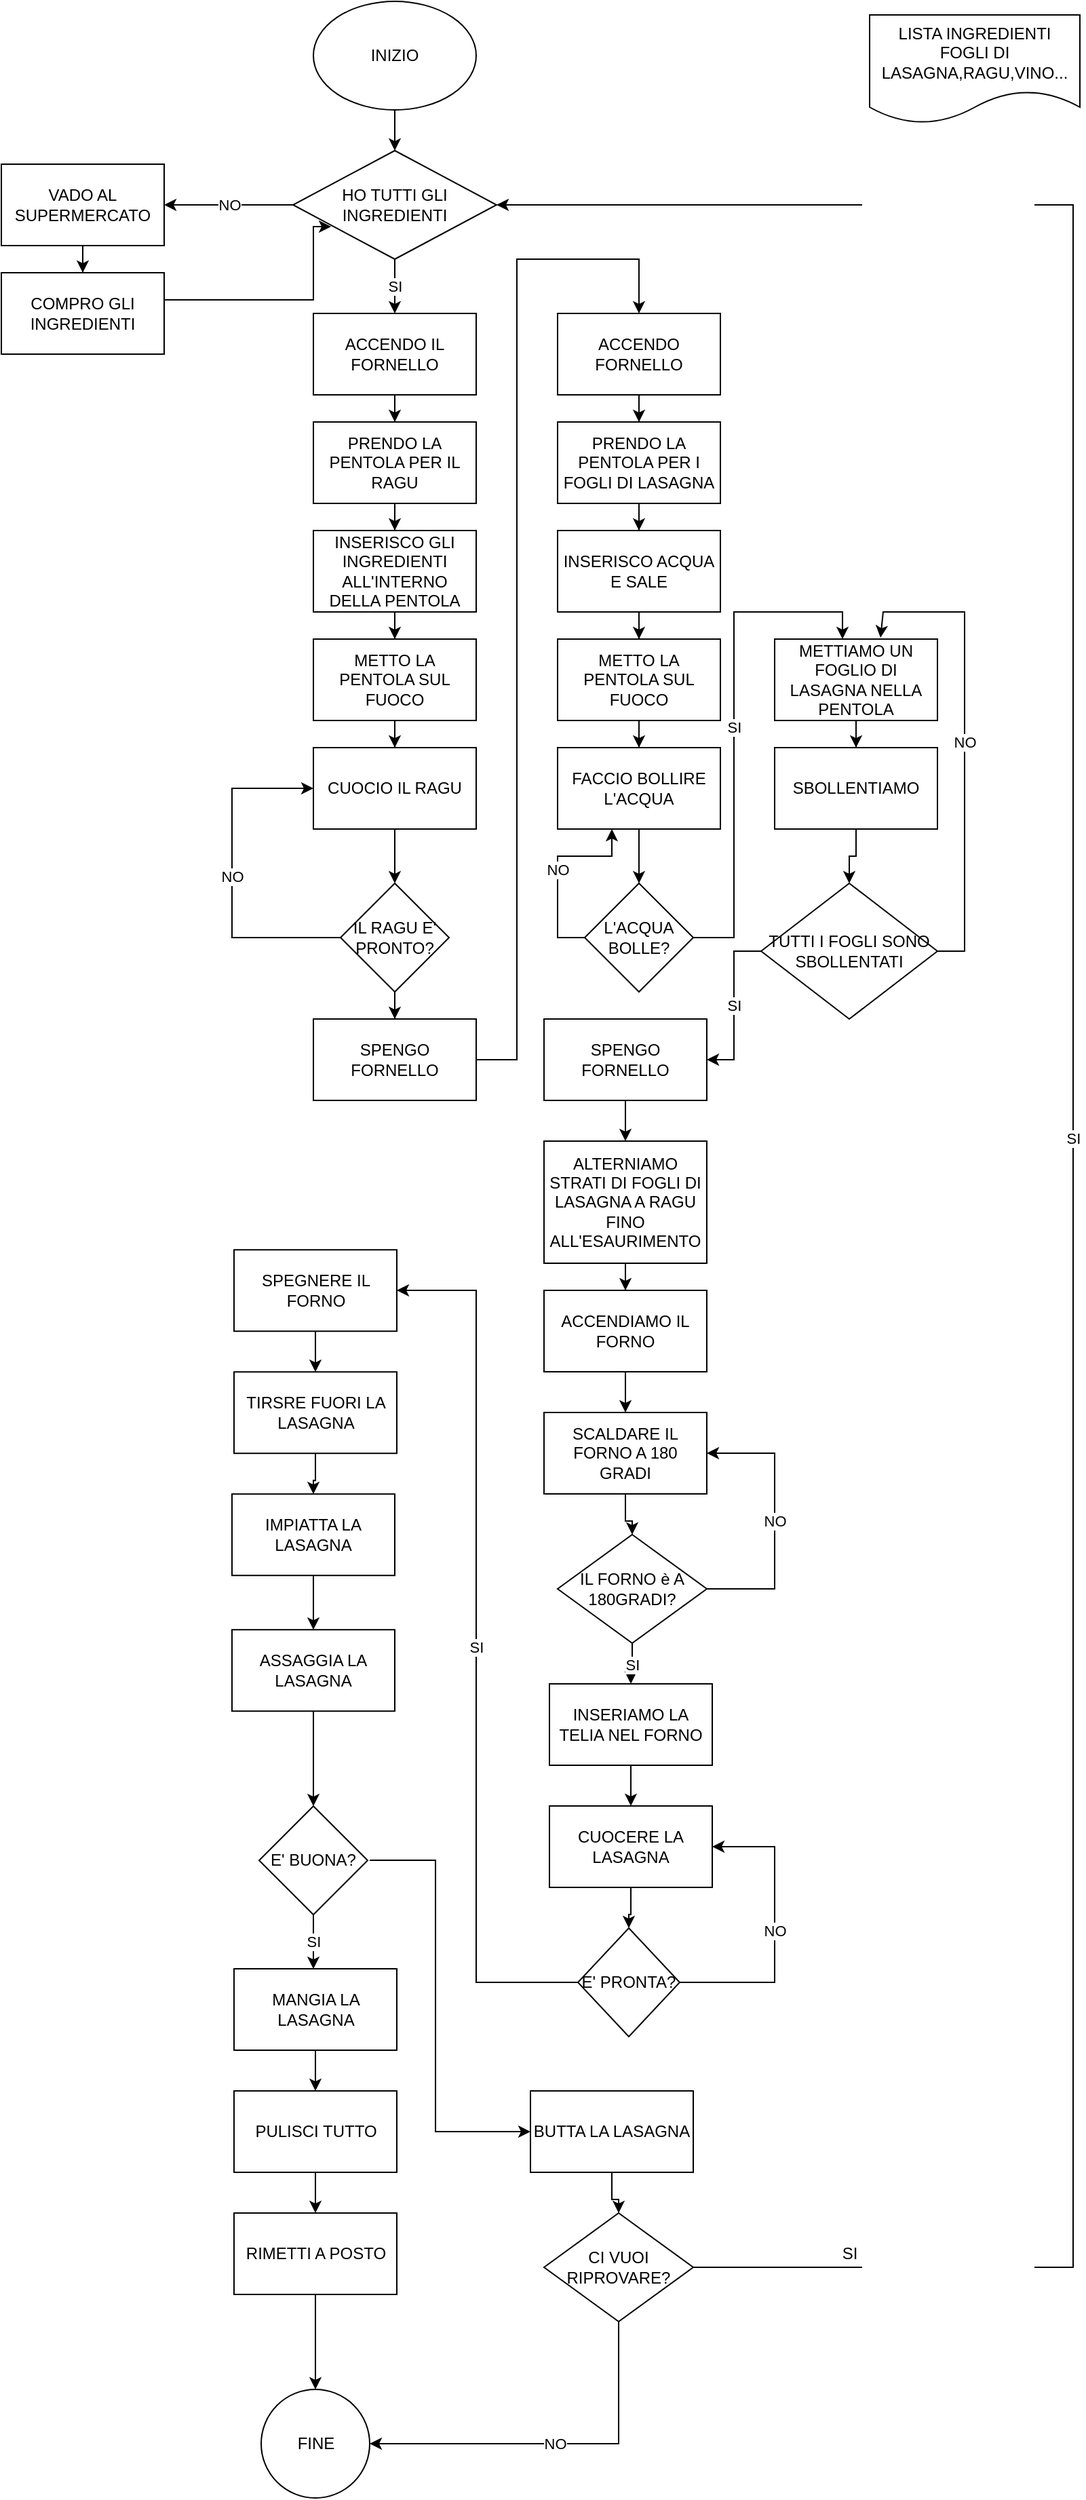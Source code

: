 <mxfile version="24.0.7" type="device">
  <diagram name="Pagina-1" id="tHu5KmgdZ8M9CxIbAbxw">
    <mxGraphModel dx="1109" dy="634" grid="1" gridSize="10" guides="1" tooltips="1" connect="1" arrows="1" fold="1" page="1" pageScale="1" pageWidth="827" pageHeight="1169" math="0" shadow="0">
      <root>
        <mxCell id="0" />
        <mxCell id="1" parent="0" />
        <mxCell id="xV7-4UzJK3iDp9NhzU9v-4" value="" style="edgeStyle=orthogonalEdgeStyle;rounded=0;orthogonalLoop=1;jettySize=auto;html=1;" edge="1" parent="1" source="xV7-4UzJK3iDp9NhzU9v-1" target="xV7-4UzJK3iDp9NhzU9v-2">
          <mxGeometry relative="1" as="geometry" />
        </mxCell>
        <mxCell id="xV7-4UzJK3iDp9NhzU9v-1" value="INIZIO" style="ellipse;whiteSpace=wrap;html=1;" vertex="1" parent="1">
          <mxGeometry x="240" y="10" width="120" height="80" as="geometry" />
        </mxCell>
        <mxCell id="xV7-4UzJK3iDp9NhzU9v-7" value="SI" style="edgeStyle=orthogonalEdgeStyle;rounded=0;orthogonalLoop=1;jettySize=auto;html=1;" edge="1" parent="1" source="xV7-4UzJK3iDp9NhzU9v-2" target="xV7-4UzJK3iDp9NhzU9v-5">
          <mxGeometry relative="1" as="geometry" />
        </mxCell>
        <mxCell id="xV7-4UzJK3iDp9NhzU9v-10" value="NO" style="edgeStyle=orthogonalEdgeStyle;rounded=0;orthogonalLoop=1;jettySize=auto;html=1;" edge="1" parent="1" source="xV7-4UzJK3iDp9NhzU9v-2" target="xV7-4UzJK3iDp9NhzU9v-9">
          <mxGeometry relative="1" as="geometry" />
        </mxCell>
        <mxCell id="xV7-4UzJK3iDp9NhzU9v-2" value="HO TUTTI GLI INGREDIENTI" style="rhombus;whiteSpace=wrap;html=1;" vertex="1" parent="1">
          <mxGeometry x="225" y="120" width="150" height="80" as="geometry" />
        </mxCell>
        <mxCell id="xV7-4UzJK3iDp9NhzU9v-16" value="" style="edgeStyle=orthogonalEdgeStyle;rounded=0;orthogonalLoop=1;jettySize=auto;html=1;" edge="1" parent="1" source="xV7-4UzJK3iDp9NhzU9v-5" target="xV7-4UzJK3iDp9NhzU9v-15">
          <mxGeometry relative="1" as="geometry" />
        </mxCell>
        <mxCell id="xV7-4UzJK3iDp9NhzU9v-5" value="ACCENDO IL FORNELLO" style="rounded=0;whiteSpace=wrap;html=1;" vertex="1" parent="1">
          <mxGeometry x="240" y="240" width="120" height="60" as="geometry" />
        </mxCell>
        <mxCell id="xV7-4UzJK3iDp9NhzU9v-12" value="" style="edgeStyle=orthogonalEdgeStyle;rounded=0;orthogonalLoop=1;jettySize=auto;html=1;" edge="1" parent="1" source="xV7-4UzJK3iDp9NhzU9v-9" target="xV7-4UzJK3iDp9NhzU9v-11">
          <mxGeometry relative="1" as="geometry" />
        </mxCell>
        <mxCell id="xV7-4UzJK3iDp9NhzU9v-9" value="VADO AL SUPERMERCATO" style="whiteSpace=wrap;html=1;" vertex="1" parent="1">
          <mxGeometry x="10" y="130" width="120" height="60" as="geometry" />
        </mxCell>
        <mxCell id="xV7-4UzJK3iDp9NhzU9v-13" value="" style="edgeStyle=orthogonalEdgeStyle;rounded=0;orthogonalLoop=1;jettySize=auto;html=1;entryX=0.187;entryY=0.7;entryDx=0;entryDy=0;entryPerimeter=0;exitX=0.5;exitY=1;exitDx=0;exitDy=0;" edge="1" parent="1" source="xV7-4UzJK3iDp9NhzU9v-11" target="xV7-4UzJK3iDp9NhzU9v-2">
          <mxGeometry relative="1" as="geometry">
            <Array as="points">
              <mxPoint x="70" y="230" />
              <mxPoint x="240" y="230" />
              <mxPoint x="240" y="176" />
            </Array>
          </mxGeometry>
        </mxCell>
        <mxCell id="xV7-4UzJK3iDp9NhzU9v-11" value="COMPRO GLI INGREDIENTI" style="whiteSpace=wrap;html=1;" vertex="1" parent="1">
          <mxGeometry x="10" y="210" width="120" height="60" as="geometry" />
        </mxCell>
        <mxCell id="xV7-4UzJK3iDp9NhzU9v-18" value="" style="edgeStyle=orthogonalEdgeStyle;rounded=0;orthogonalLoop=1;jettySize=auto;html=1;" edge="1" parent="1" source="xV7-4UzJK3iDp9NhzU9v-15" target="xV7-4UzJK3iDp9NhzU9v-17">
          <mxGeometry relative="1" as="geometry" />
        </mxCell>
        <mxCell id="xV7-4UzJK3iDp9NhzU9v-15" value="PRENDO LA PENTOLA PER IL RAGU" style="whiteSpace=wrap;html=1;rounded=0;" vertex="1" parent="1">
          <mxGeometry x="240" y="320" width="120" height="60" as="geometry" />
        </mxCell>
        <mxCell id="xV7-4UzJK3iDp9NhzU9v-20" value="" style="edgeStyle=orthogonalEdgeStyle;rounded=0;orthogonalLoop=1;jettySize=auto;html=1;" edge="1" parent="1" source="xV7-4UzJK3iDp9NhzU9v-17" target="xV7-4UzJK3iDp9NhzU9v-19">
          <mxGeometry relative="1" as="geometry" />
        </mxCell>
        <mxCell id="xV7-4UzJK3iDp9NhzU9v-17" value="INSERISCO GLI INGREDIENTI ALL&#39;INTERNO DELLA PENTOLA" style="whiteSpace=wrap;html=1;rounded=0;" vertex="1" parent="1">
          <mxGeometry x="240" y="400" width="120" height="60" as="geometry" />
        </mxCell>
        <mxCell id="xV7-4UzJK3iDp9NhzU9v-22" value="" style="edgeStyle=orthogonalEdgeStyle;rounded=0;orthogonalLoop=1;jettySize=auto;html=1;" edge="1" parent="1" source="xV7-4UzJK3iDp9NhzU9v-19" target="xV7-4UzJK3iDp9NhzU9v-21">
          <mxGeometry relative="1" as="geometry" />
        </mxCell>
        <mxCell id="xV7-4UzJK3iDp9NhzU9v-19" value="METTO LA PENTOLA SUL FUOCO" style="whiteSpace=wrap;html=1;rounded=0;" vertex="1" parent="1">
          <mxGeometry x="240" y="480" width="120" height="60" as="geometry" />
        </mxCell>
        <mxCell id="xV7-4UzJK3iDp9NhzU9v-25" value="" style="edgeStyle=orthogonalEdgeStyle;rounded=0;orthogonalLoop=1;jettySize=auto;html=1;" edge="1" parent="1" source="xV7-4UzJK3iDp9NhzU9v-21" target="xV7-4UzJK3iDp9NhzU9v-24">
          <mxGeometry relative="1" as="geometry" />
        </mxCell>
        <mxCell id="xV7-4UzJK3iDp9NhzU9v-21" value="CUOCIO IL RAGU" style="whiteSpace=wrap;html=1;rounded=0;" vertex="1" parent="1">
          <mxGeometry x="240" y="560" width="120" height="60" as="geometry" />
        </mxCell>
        <mxCell id="xV7-4UzJK3iDp9NhzU9v-29" value="NO" style="edgeStyle=orthogonalEdgeStyle;rounded=0;orthogonalLoop=1;jettySize=auto;html=1;exitX=0;exitY=0.5;exitDx=0;exitDy=0;entryX=0;entryY=0.5;entryDx=0;entryDy=0;" edge="1" parent="1" source="xV7-4UzJK3iDp9NhzU9v-24" target="xV7-4UzJK3iDp9NhzU9v-21">
          <mxGeometry relative="1" as="geometry">
            <Array as="points">
              <mxPoint x="180" y="700" />
              <mxPoint x="180" y="590" />
            </Array>
          </mxGeometry>
        </mxCell>
        <mxCell id="xV7-4UzJK3iDp9NhzU9v-31" value="" style="edgeStyle=orthogonalEdgeStyle;rounded=0;orthogonalLoop=1;jettySize=auto;html=1;" edge="1" parent="1" source="xV7-4UzJK3iDp9NhzU9v-24" target="xV7-4UzJK3iDp9NhzU9v-30">
          <mxGeometry relative="1" as="geometry" />
        </mxCell>
        <mxCell id="xV7-4UzJK3iDp9NhzU9v-24" value="IL RAGU E&#39; PRONTO?" style="rhombus;whiteSpace=wrap;html=1;rounded=0;" vertex="1" parent="1">
          <mxGeometry x="260" y="660" width="80" height="80" as="geometry" />
        </mxCell>
        <mxCell id="xV7-4UzJK3iDp9NhzU9v-35" style="edgeStyle=orthogonalEdgeStyle;rounded=0;orthogonalLoop=1;jettySize=auto;html=1;entryX=0.5;entryY=0;entryDx=0;entryDy=0;" edge="1" parent="1" source="xV7-4UzJK3iDp9NhzU9v-30" target="xV7-4UzJK3iDp9NhzU9v-34">
          <mxGeometry relative="1" as="geometry">
            <Array as="points">
              <mxPoint x="390" y="790" />
              <mxPoint x="390" y="200" />
              <mxPoint x="480" y="200" />
            </Array>
          </mxGeometry>
        </mxCell>
        <mxCell id="xV7-4UzJK3iDp9NhzU9v-30" value="SPENGO FORNELLO" style="whiteSpace=wrap;html=1;rounded=0;" vertex="1" parent="1">
          <mxGeometry x="240" y="760" width="120" height="60" as="geometry" />
        </mxCell>
        <mxCell id="xV7-4UzJK3iDp9NhzU9v-38" value="" style="edgeStyle=orthogonalEdgeStyle;rounded=0;orthogonalLoop=1;jettySize=auto;html=1;" edge="1" parent="1" source="xV7-4UzJK3iDp9NhzU9v-34" target="xV7-4UzJK3iDp9NhzU9v-37">
          <mxGeometry relative="1" as="geometry" />
        </mxCell>
        <mxCell id="xV7-4UzJK3iDp9NhzU9v-34" value="ACCENDO FORNELLO" style="rounded=0;whiteSpace=wrap;html=1;" vertex="1" parent="1">
          <mxGeometry x="420" y="240" width="120" height="60" as="geometry" />
        </mxCell>
        <mxCell id="xV7-4UzJK3iDp9NhzU9v-40" value="" style="edgeStyle=orthogonalEdgeStyle;rounded=0;orthogonalLoop=1;jettySize=auto;html=1;" edge="1" parent="1" source="xV7-4UzJK3iDp9NhzU9v-37" target="xV7-4UzJK3iDp9NhzU9v-39">
          <mxGeometry relative="1" as="geometry" />
        </mxCell>
        <mxCell id="xV7-4UzJK3iDp9NhzU9v-37" value="PRENDO LA PENTOLA PER I FOGLI DI LASAGNA" style="whiteSpace=wrap;html=1;rounded=0;" vertex="1" parent="1">
          <mxGeometry x="420" y="320" width="120" height="60" as="geometry" />
        </mxCell>
        <mxCell id="xV7-4UzJK3iDp9NhzU9v-42" value="" style="edgeStyle=orthogonalEdgeStyle;rounded=0;orthogonalLoop=1;jettySize=auto;html=1;" edge="1" parent="1" source="xV7-4UzJK3iDp9NhzU9v-39" target="xV7-4UzJK3iDp9NhzU9v-41">
          <mxGeometry relative="1" as="geometry" />
        </mxCell>
        <mxCell id="xV7-4UzJK3iDp9NhzU9v-39" value="INSERISCO ACQUA E SALE" style="whiteSpace=wrap;html=1;rounded=0;" vertex="1" parent="1">
          <mxGeometry x="420" y="400" width="120" height="60" as="geometry" />
        </mxCell>
        <mxCell id="xV7-4UzJK3iDp9NhzU9v-45" value="" style="edgeStyle=orthogonalEdgeStyle;rounded=0;orthogonalLoop=1;jettySize=auto;html=1;" edge="1" parent="1" source="xV7-4UzJK3iDp9NhzU9v-41" target="xV7-4UzJK3iDp9NhzU9v-43">
          <mxGeometry relative="1" as="geometry" />
        </mxCell>
        <mxCell id="xV7-4UzJK3iDp9NhzU9v-41" value="METTO LA PENTOLA SUL FUOCO" style="whiteSpace=wrap;html=1;rounded=0;" vertex="1" parent="1">
          <mxGeometry x="420" y="480" width="120" height="60" as="geometry" />
        </mxCell>
        <mxCell id="xV7-4UzJK3iDp9NhzU9v-47" value="" style="edgeStyle=orthogonalEdgeStyle;rounded=0;orthogonalLoop=1;jettySize=auto;html=1;" edge="1" parent="1" source="xV7-4UzJK3iDp9NhzU9v-43" target="xV7-4UzJK3iDp9NhzU9v-46">
          <mxGeometry relative="1" as="geometry" />
        </mxCell>
        <mxCell id="xV7-4UzJK3iDp9NhzU9v-43" value="FACCIO BOLLIRE L&#39;ACQUA" style="rounded=0;whiteSpace=wrap;html=1;" vertex="1" parent="1">
          <mxGeometry x="420" y="560" width="120" height="60" as="geometry" />
        </mxCell>
        <mxCell id="xV7-4UzJK3iDp9NhzU9v-44" style="edgeStyle=orthogonalEdgeStyle;rounded=0;orthogonalLoop=1;jettySize=auto;html=1;exitX=0.5;exitY=1;exitDx=0;exitDy=0;" edge="1" parent="1" source="xV7-4UzJK3iDp9NhzU9v-41" target="xV7-4UzJK3iDp9NhzU9v-41">
          <mxGeometry relative="1" as="geometry" />
        </mxCell>
        <mxCell id="xV7-4UzJK3iDp9NhzU9v-46" value="L&#39;ACQUA BOLLE?" style="rhombus;whiteSpace=wrap;html=1;rounded=0;" vertex="1" parent="1">
          <mxGeometry x="440" y="660" width="80" height="80" as="geometry" />
        </mxCell>
        <mxCell id="xV7-4UzJK3iDp9NhzU9v-48" value="NO" style="endArrow=classic;html=1;rounded=0;exitX=0;exitY=0.5;exitDx=0;exitDy=0;" edge="1" parent="1" source="xV7-4UzJK3iDp9NhzU9v-46">
          <mxGeometry width="50" height="50" relative="1" as="geometry">
            <mxPoint x="410" y="670" as="sourcePoint" />
            <mxPoint x="460" y="620" as="targetPoint" />
            <Array as="points">
              <mxPoint x="420" y="700" />
              <mxPoint x="420" y="640" />
              <mxPoint x="460" y="640" />
            </Array>
          </mxGeometry>
        </mxCell>
        <mxCell id="xV7-4UzJK3iDp9NhzU9v-52" value="" style="edgeStyle=orthogonalEdgeStyle;rounded=0;orthogonalLoop=1;jettySize=auto;html=1;" edge="1" parent="1" source="xV7-4UzJK3iDp9NhzU9v-49" target="xV7-4UzJK3iDp9NhzU9v-51">
          <mxGeometry relative="1" as="geometry" />
        </mxCell>
        <mxCell id="xV7-4UzJK3iDp9NhzU9v-49" value="METTIAMO UN FOGLIO DI LASAGNA NELLA PENTOLA" style="rounded=0;whiteSpace=wrap;html=1;" vertex="1" parent="1">
          <mxGeometry x="580" y="480" width="120" height="60" as="geometry" />
        </mxCell>
        <mxCell id="xV7-4UzJK3iDp9NhzU9v-50" value="SI" style="endArrow=classic;html=1;rounded=0;exitX=1;exitY=0.5;exitDx=0;exitDy=0;" edge="1" parent="1" source="xV7-4UzJK3iDp9NhzU9v-46">
          <mxGeometry width="50" height="50" relative="1" as="geometry">
            <mxPoint x="580" y="530" as="sourcePoint" />
            <mxPoint x="630" y="480" as="targetPoint" />
            <Array as="points">
              <mxPoint x="550" y="700" />
              <mxPoint x="550" y="580" />
              <mxPoint x="550" y="460" />
              <mxPoint x="630" y="460" />
            </Array>
          </mxGeometry>
        </mxCell>
        <mxCell id="xV7-4UzJK3iDp9NhzU9v-63" value="" style="edgeStyle=orthogonalEdgeStyle;rounded=0;orthogonalLoop=1;jettySize=auto;html=1;" edge="1" parent="1" source="xV7-4UzJK3iDp9NhzU9v-51" target="xV7-4UzJK3iDp9NhzU9v-55">
          <mxGeometry relative="1" as="geometry" />
        </mxCell>
        <mxCell id="xV7-4UzJK3iDp9NhzU9v-51" value="SBOLLENTIAMO" style="whiteSpace=wrap;html=1;rounded=0;" vertex="1" parent="1">
          <mxGeometry x="580" y="560" width="120" height="60" as="geometry" />
        </mxCell>
        <mxCell id="xV7-4UzJK3iDp9NhzU9v-58" value="SI" style="edgeStyle=orthogonalEdgeStyle;rounded=0;orthogonalLoop=1;jettySize=auto;html=1;" edge="1" parent="1" source="xV7-4UzJK3iDp9NhzU9v-55" target="xV7-4UzJK3iDp9NhzU9v-57">
          <mxGeometry relative="1" as="geometry" />
        </mxCell>
        <mxCell id="xV7-4UzJK3iDp9NhzU9v-55" value="TUTTI I FOGLI SONO SBOLLENTATI" style="rhombus;whiteSpace=wrap;html=1;rounded=0;" vertex="1" parent="1">
          <mxGeometry x="570" y="660" width="130" height="100" as="geometry" />
        </mxCell>
        <mxCell id="xV7-4UzJK3iDp9NhzU9v-65" value="" style="edgeStyle=orthogonalEdgeStyle;rounded=0;orthogonalLoop=1;jettySize=auto;html=1;" edge="1" parent="1" source="xV7-4UzJK3iDp9NhzU9v-57" target="xV7-4UzJK3iDp9NhzU9v-64">
          <mxGeometry relative="1" as="geometry" />
        </mxCell>
        <mxCell id="xV7-4UzJK3iDp9NhzU9v-57" value="SPENGO FORNELLO" style="whiteSpace=wrap;html=1;rounded=0;" vertex="1" parent="1">
          <mxGeometry x="410" y="760" width="120" height="60" as="geometry" />
        </mxCell>
        <mxCell id="xV7-4UzJK3iDp9NhzU9v-60" value="NO" style="endArrow=classic;html=1;rounded=0;entryX=0.65;entryY=-0.017;entryDx=0;entryDy=0;entryPerimeter=0;" edge="1" parent="1" target="xV7-4UzJK3iDp9NhzU9v-49">
          <mxGeometry width="50" height="50" relative="1" as="geometry">
            <mxPoint x="700" y="710" as="sourcePoint" />
            <mxPoint x="750" y="660" as="targetPoint" />
            <Array as="points">
              <mxPoint x="720" y="710" />
              <mxPoint x="720" y="460" />
              <mxPoint x="660" y="460" />
            </Array>
          </mxGeometry>
        </mxCell>
        <mxCell id="xV7-4UzJK3iDp9NhzU9v-67" value="" style="edgeStyle=orthogonalEdgeStyle;rounded=0;orthogonalLoop=1;jettySize=auto;html=1;" edge="1" parent="1" source="xV7-4UzJK3iDp9NhzU9v-64" target="xV7-4UzJK3iDp9NhzU9v-66">
          <mxGeometry relative="1" as="geometry" />
        </mxCell>
        <mxCell id="xV7-4UzJK3iDp9NhzU9v-64" value="ALTERNIAMO STRATI DI FOGLI DI LASAGNA A RAGU FINO ALL&#39;ESAURIMENTO" style="whiteSpace=wrap;html=1;rounded=0;" vertex="1" parent="1">
          <mxGeometry x="410" y="850" width="120" height="90" as="geometry" />
        </mxCell>
        <mxCell id="xV7-4UzJK3iDp9NhzU9v-69" value="" style="edgeStyle=orthogonalEdgeStyle;rounded=0;orthogonalLoop=1;jettySize=auto;html=1;" edge="1" parent="1" source="xV7-4UzJK3iDp9NhzU9v-66" target="xV7-4UzJK3iDp9NhzU9v-68">
          <mxGeometry relative="1" as="geometry" />
        </mxCell>
        <mxCell id="xV7-4UzJK3iDp9NhzU9v-66" value="ACCENDIAMO IL FORNO" style="whiteSpace=wrap;html=1;rounded=0;" vertex="1" parent="1">
          <mxGeometry x="410" y="960" width="120" height="60" as="geometry" />
        </mxCell>
        <mxCell id="xV7-4UzJK3iDp9NhzU9v-71" value="" style="edgeStyle=orthogonalEdgeStyle;rounded=0;orthogonalLoop=1;jettySize=auto;html=1;" edge="1" parent="1" source="xV7-4UzJK3iDp9NhzU9v-68" target="xV7-4UzJK3iDp9NhzU9v-70">
          <mxGeometry relative="1" as="geometry" />
        </mxCell>
        <mxCell id="xV7-4UzJK3iDp9NhzU9v-68" value="SCALDARE IL FORNO A 180 GRADI" style="whiteSpace=wrap;html=1;rounded=0;" vertex="1" parent="1">
          <mxGeometry x="410" y="1050" width="120" height="60" as="geometry" />
        </mxCell>
        <mxCell id="xV7-4UzJK3iDp9NhzU9v-73" value="SI" style="edgeStyle=orthogonalEdgeStyle;rounded=0;orthogonalLoop=1;jettySize=auto;html=1;" edge="1" parent="1" source="xV7-4UzJK3iDp9NhzU9v-70" target="xV7-4UzJK3iDp9NhzU9v-72">
          <mxGeometry relative="1" as="geometry" />
        </mxCell>
        <mxCell id="xV7-4UzJK3iDp9NhzU9v-70" value="IL FORNO è A 180GRADI?" style="rhombus;whiteSpace=wrap;html=1;rounded=0;" vertex="1" parent="1">
          <mxGeometry x="420" y="1140" width="110" height="80" as="geometry" />
        </mxCell>
        <mxCell id="xV7-4UzJK3iDp9NhzU9v-76" value="" style="edgeStyle=orthogonalEdgeStyle;rounded=0;orthogonalLoop=1;jettySize=auto;html=1;" edge="1" parent="1" source="xV7-4UzJK3iDp9NhzU9v-72" target="xV7-4UzJK3iDp9NhzU9v-75">
          <mxGeometry relative="1" as="geometry" />
        </mxCell>
        <mxCell id="xV7-4UzJK3iDp9NhzU9v-72" value="INSERIAMO LA TELIA NEL FORNO" style="whiteSpace=wrap;html=1;rounded=0;" vertex="1" parent="1">
          <mxGeometry x="414" y="1250" width="120" height="60" as="geometry" />
        </mxCell>
        <mxCell id="xV7-4UzJK3iDp9NhzU9v-74" value="NO" style="endArrow=classic;html=1;rounded=0;entryX=1;entryY=0.5;entryDx=0;entryDy=0;" edge="1" parent="1" target="xV7-4UzJK3iDp9NhzU9v-68">
          <mxGeometry width="50" height="50" relative="1" as="geometry">
            <mxPoint x="530" y="1180" as="sourcePoint" />
            <mxPoint x="580" y="1130" as="targetPoint" />
            <Array as="points">
              <mxPoint x="580" y="1180" />
              <mxPoint x="580" y="1080" />
            </Array>
          </mxGeometry>
        </mxCell>
        <mxCell id="xV7-4UzJK3iDp9NhzU9v-79" value="" style="edgeStyle=orthogonalEdgeStyle;rounded=0;orthogonalLoop=1;jettySize=auto;html=1;" edge="1" parent="1" source="xV7-4UzJK3iDp9NhzU9v-75" target="xV7-4UzJK3iDp9NhzU9v-78">
          <mxGeometry relative="1" as="geometry" />
        </mxCell>
        <mxCell id="xV7-4UzJK3iDp9NhzU9v-75" value="CUOCERE LA LASAGNA" style="whiteSpace=wrap;html=1;rounded=0;" vertex="1" parent="1">
          <mxGeometry x="414" y="1340" width="120" height="60" as="geometry" />
        </mxCell>
        <mxCell id="xV7-4UzJK3iDp9NhzU9v-81" value="SI" style="edgeStyle=orthogonalEdgeStyle;rounded=0;orthogonalLoop=1;jettySize=auto;html=1;exitX=0;exitY=0.5;exitDx=0;exitDy=0;" edge="1" parent="1" source="xV7-4UzJK3iDp9NhzU9v-78" target="xV7-4UzJK3iDp9NhzU9v-80">
          <mxGeometry relative="1" as="geometry">
            <mxPoint x="350" y="880" as="sourcePoint" />
            <Array as="points">
              <mxPoint x="360" y="1470" />
              <mxPoint x="360" y="960" />
            </Array>
          </mxGeometry>
        </mxCell>
        <mxCell id="xV7-4UzJK3iDp9NhzU9v-78" value="E&#39; PRONTA?" style="rhombus;whiteSpace=wrap;html=1;rounded=0;" vertex="1" parent="1">
          <mxGeometry x="435" y="1430" width="75" height="80" as="geometry" />
        </mxCell>
        <mxCell id="xV7-4UzJK3iDp9NhzU9v-84" value="" style="edgeStyle=orthogonalEdgeStyle;rounded=0;orthogonalLoop=1;jettySize=auto;html=1;" edge="1" parent="1" source="xV7-4UzJK3iDp9NhzU9v-80" target="xV7-4UzJK3iDp9NhzU9v-83">
          <mxGeometry relative="1" as="geometry" />
        </mxCell>
        <mxCell id="xV7-4UzJK3iDp9NhzU9v-80" value="SPEGNERE IL FORNO" style="whiteSpace=wrap;html=1;rounded=0;" vertex="1" parent="1">
          <mxGeometry x="181.5" y="930.11" width="120" height="60" as="geometry" />
        </mxCell>
        <mxCell id="xV7-4UzJK3iDp9NhzU9v-82" value="NO" style="endArrow=classic;html=1;rounded=0;entryX=1;entryY=0.5;entryDx=0;entryDy=0;" edge="1" parent="1" target="xV7-4UzJK3iDp9NhzU9v-75">
          <mxGeometry width="50" height="50" relative="1" as="geometry">
            <mxPoint x="510" y="1470" as="sourcePoint" />
            <mxPoint x="560" y="1420" as="targetPoint" />
            <Array as="points">
              <mxPoint x="580" y="1470" />
              <mxPoint x="580" y="1370" />
            </Array>
          </mxGeometry>
        </mxCell>
        <mxCell id="xV7-4UzJK3iDp9NhzU9v-86" value="" style="edgeStyle=orthogonalEdgeStyle;rounded=0;orthogonalLoop=1;jettySize=auto;html=1;" edge="1" parent="1" source="xV7-4UzJK3iDp9NhzU9v-83" target="xV7-4UzJK3iDp9NhzU9v-85">
          <mxGeometry relative="1" as="geometry" />
        </mxCell>
        <mxCell id="xV7-4UzJK3iDp9NhzU9v-83" value="TIRSRE FUORI LA LASAGNA" style="whiteSpace=wrap;html=1;rounded=0;" vertex="1" parent="1">
          <mxGeometry x="181.5" y="1020.11" width="120" height="60" as="geometry" />
        </mxCell>
        <mxCell id="xV7-4UzJK3iDp9NhzU9v-88" value="" style="edgeStyle=orthogonalEdgeStyle;rounded=0;orthogonalLoop=1;jettySize=auto;html=1;" edge="1" parent="1" source="xV7-4UzJK3iDp9NhzU9v-85" target="xV7-4UzJK3iDp9NhzU9v-87">
          <mxGeometry relative="1" as="geometry" />
        </mxCell>
        <mxCell id="xV7-4UzJK3iDp9NhzU9v-85" value="IMPIATTA LA LASAGNA" style="whiteSpace=wrap;html=1;rounded=0;" vertex="1" parent="1">
          <mxGeometry x="180" y="1110.11" width="120" height="60" as="geometry" />
        </mxCell>
        <mxCell id="xV7-4UzJK3iDp9NhzU9v-90" value="" style="edgeStyle=orthogonalEdgeStyle;rounded=0;orthogonalLoop=1;jettySize=auto;html=1;" edge="1" parent="1" source="xV7-4UzJK3iDp9NhzU9v-87" target="xV7-4UzJK3iDp9NhzU9v-89">
          <mxGeometry relative="1" as="geometry" />
        </mxCell>
        <mxCell id="xV7-4UzJK3iDp9NhzU9v-87" value="ASSAGGIA LA LASAGNA" style="whiteSpace=wrap;html=1;rounded=0;" vertex="1" parent="1">
          <mxGeometry x="180" y="1210.11" width="120" height="60" as="geometry" />
        </mxCell>
        <mxCell id="xV7-4UzJK3iDp9NhzU9v-92" value="SI" style="edgeStyle=orthogonalEdgeStyle;rounded=0;orthogonalLoop=1;jettySize=auto;html=1;" edge="1" parent="1" source="xV7-4UzJK3iDp9NhzU9v-89">
          <mxGeometry relative="1" as="geometry">
            <mxPoint x="240" y="1460.11" as="targetPoint" />
          </mxGeometry>
        </mxCell>
        <mxCell id="xV7-4UzJK3iDp9NhzU9v-89" value="E&#39; BUONA?" style="rhombus;whiteSpace=wrap;html=1;rounded=0;" vertex="1" parent="1">
          <mxGeometry x="200" y="1340.11" width="80" height="80" as="geometry" />
        </mxCell>
        <mxCell id="xV7-4UzJK3iDp9NhzU9v-94" value="" style="edgeStyle=orthogonalEdgeStyle;rounded=0;orthogonalLoop=1;jettySize=auto;html=1;" edge="1" parent="1" source="xV7-4UzJK3iDp9NhzU9v-91" target="xV7-4UzJK3iDp9NhzU9v-93">
          <mxGeometry relative="1" as="geometry" />
        </mxCell>
        <mxCell id="xV7-4UzJK3iDp9NhzU9v-91" value="MANGIA LA LASAGNA" style="whiteSpace=wrap;html=1;rounded=0;" vertex="1" parent="1">
          <mxGeometry x="181.5" y="1460" width="120" height="60" as="geometry" />
        </mxCell>
        <mxCell id="xV7-4UzJK3iDp9NhzU9v-96" value="" style="edgeStyle=orthogonalEdgeStyle;rounded=0;orthogonalLoop=1;jettySize=auto;html=1;" edge="1" parent="1" source="xV7-4UzJK3iDp9NhzU9v-93" target="xV7-4UzJK3iDp9NhzU9v-95">
          <mxGeometry relative="1" as="geometry" />
        </mxCell>
        <mxCell id="xV7-4UzJK3iDp9NhzU9v-93" value="PULISCI TUTTO" style="whiteSpace=wrap;html=1;rounded=0;" vertex="1" parent="1">
          <mxGeometry x="181.5" y="1550" width="120" height="60" as="geometry" />
        </mxCell>
        <mxCell id="xV7-4UzJK3iDp9NhzU9v-98" value="" style="edgeStyle=orthogonalEdgeStyle;rounded=0;orthogonalLoop=1;jettySize=auto;html=1;" edge="1" parent="1" source="xV7-4UzJK3iDp9NhzU9v-95" target="xV7-4UzJK3iDp9NhzU9v-97">
          <mxGeometry relative="1" as="geometry" />
        </mxCell>
        <mxCell id="xV7-4UzJK3iDp9NhzU9v-95" value="RIMETTI A POSTO" style="whiteSpace=wrap;html=1;rounded=0;" vertex="1" parent="1">
          <mxGeometry x="181.5" y="1640" width="120" height="60" as="geometry" />
        </mxCell>
        <mxCell id="xV7-4UzJK3iDp9NhzU9v-97" value="FINE" style="ellipse;whiteSpace=wrap;html=1;rounded=0;" vertex="1" parent="1">
          <mxGeometry x="201.5" y="1770" width="80" height="80" as="geometry" />
        </mxCell>
        <mxCell id="xV7-4UzJK3iDp9NhzU9v-99" value="" style="endArrow=classic;html=1;rounded=0;entryX=0;entryY=0.5;entryDx=0;entryDy=0;" edge="1" parent="1" target="xV7-4UzJK3iDp9NhzU9v-100">
          <mxGeometry width="50" height="50" relative="1" as="geometry">
            <mxPoint x="281.5" y="1380" as="sourcePoint" />
            <mxPoint x="390" y="1600" as="targetPoint" />
            <Array as="points">
              <mxPoint x="330" y="1380" />
              <mxPoint x="330" y="1580" />
            </Array>
          </mxGeometry>
        </mxCell>
        <mxCell id="xV7-4UzJK3iDp9NhzU9v-102" value="" style="edgeStyle=orthogonalEdgeStyle;rounded=0;orthogonalLoop=1;jettySize=auto;html=1;" edge="1" parent="1" source="xV7-4UzJK3iDp9NhzU9v-100" target="xV7-4UzJK3iDp9NhzU9v-101">
          <mxGeometry relative="1" as="geometry" />
        </mxCell>
        <mxCell id="xV7-4UzJK3iDp9NhzU9v-100" value="BUTTA LA LASAGNA" style="rounded=0;whiteSpace=wrap;html=1;" vertex="1" parent="1">
          <mxGeometry x="400" y="1550" width="120" height="60" as="geometry" />
        </mxCell>
        <mxCell id="xV7-4UzJK3iDp9NhzU9v-101" value="CI VUOI RIPROVARE?" style="rhombus;whiteSpace=wrap;html=1;rounded=0;" vertex="1" parent="1">
          <mxGeometry x="410" y="1640" width="110" height="80" as="geometry" />
        </mxCell>
        <mxCell id="xV7-4UzJK3iDp9NhzU9v-103" value="NO" style="endArrow=classic;html=1;rounded=0;entryX=1;entryY=0.5;entryDx=0;entryDy=0;exitX=0.5;exitY=1;exitDx=0;exitDy=0;" edge="1" parent="1" source="xV7-4UzJK3iDp9NhzU9v-101" target="xV7-4UzJK3iDp9NhzU9v-97">
          <mxGeometry width="50" height="50" relative="1" as="geometry">
            <mxPoint x="460" y="1720" as="sourcePoint" />
            <mxPoint x="643.5" y="1620" as="targetPoint" />
            <Array as="points">
              <mxPoint x="465" y="1810" />
            </Array>
          </mxGeometry>
        </mxCell>
        <mxCell id="xV7-4UzJK3iDp9NhzU9v-104" value="SI" style="endArrow=classic;html=1;rounded=0;entryX=1;entryY=0.5;entryDx=0;entryDy=0;" edge="1" parent="1" target="xV7-4UzJK3iDp9NhzU9v-2">
          <mxGeometry width="50" height="50" relative="1" as="geometry">
            <mxPoint x="520" y="1680" as="sourcePoint" />
            <mxPoint x="570" y="1630" as="targetPoint" />
            <Array as="points">
              <mxPoint x="800" y="1680" />
              <mxPoint x="800" y="160" />
            </Array>
          </mxGeometry>
        </mxCell>
        <mxCell id="xV7-4UzJK3iDp9NhzU9v-105" value="SI" style="text;html=1;align=center;verticalAlign=middle;resizable=0;points=[];autosize=1;strokeColor=none;fillColor=none;" vertex="1" parent="1">
          <mxGeometry x="620" y="1655" width="30" height="30" as="geometry" />
        </mxCell>
        <mxCell id="xV7-4UzJK3iDp9NhzU9v-106" value="LISTA INGREDIENTI&lt;div&gt;FOGLI DI LASAGNA,RAGU,VINO...&lt;/div&gt;" style="shape=document;whiteSpace=wrap;html=1;boundedLbl=1;" vertex="1" parent="1">
          <mxGeometry x="650" y="20" width="155" height="80" as="geometry" />
        </mxCell>
      </root>
    </mxGraphModel>
  </diagram>
</mxfile>
